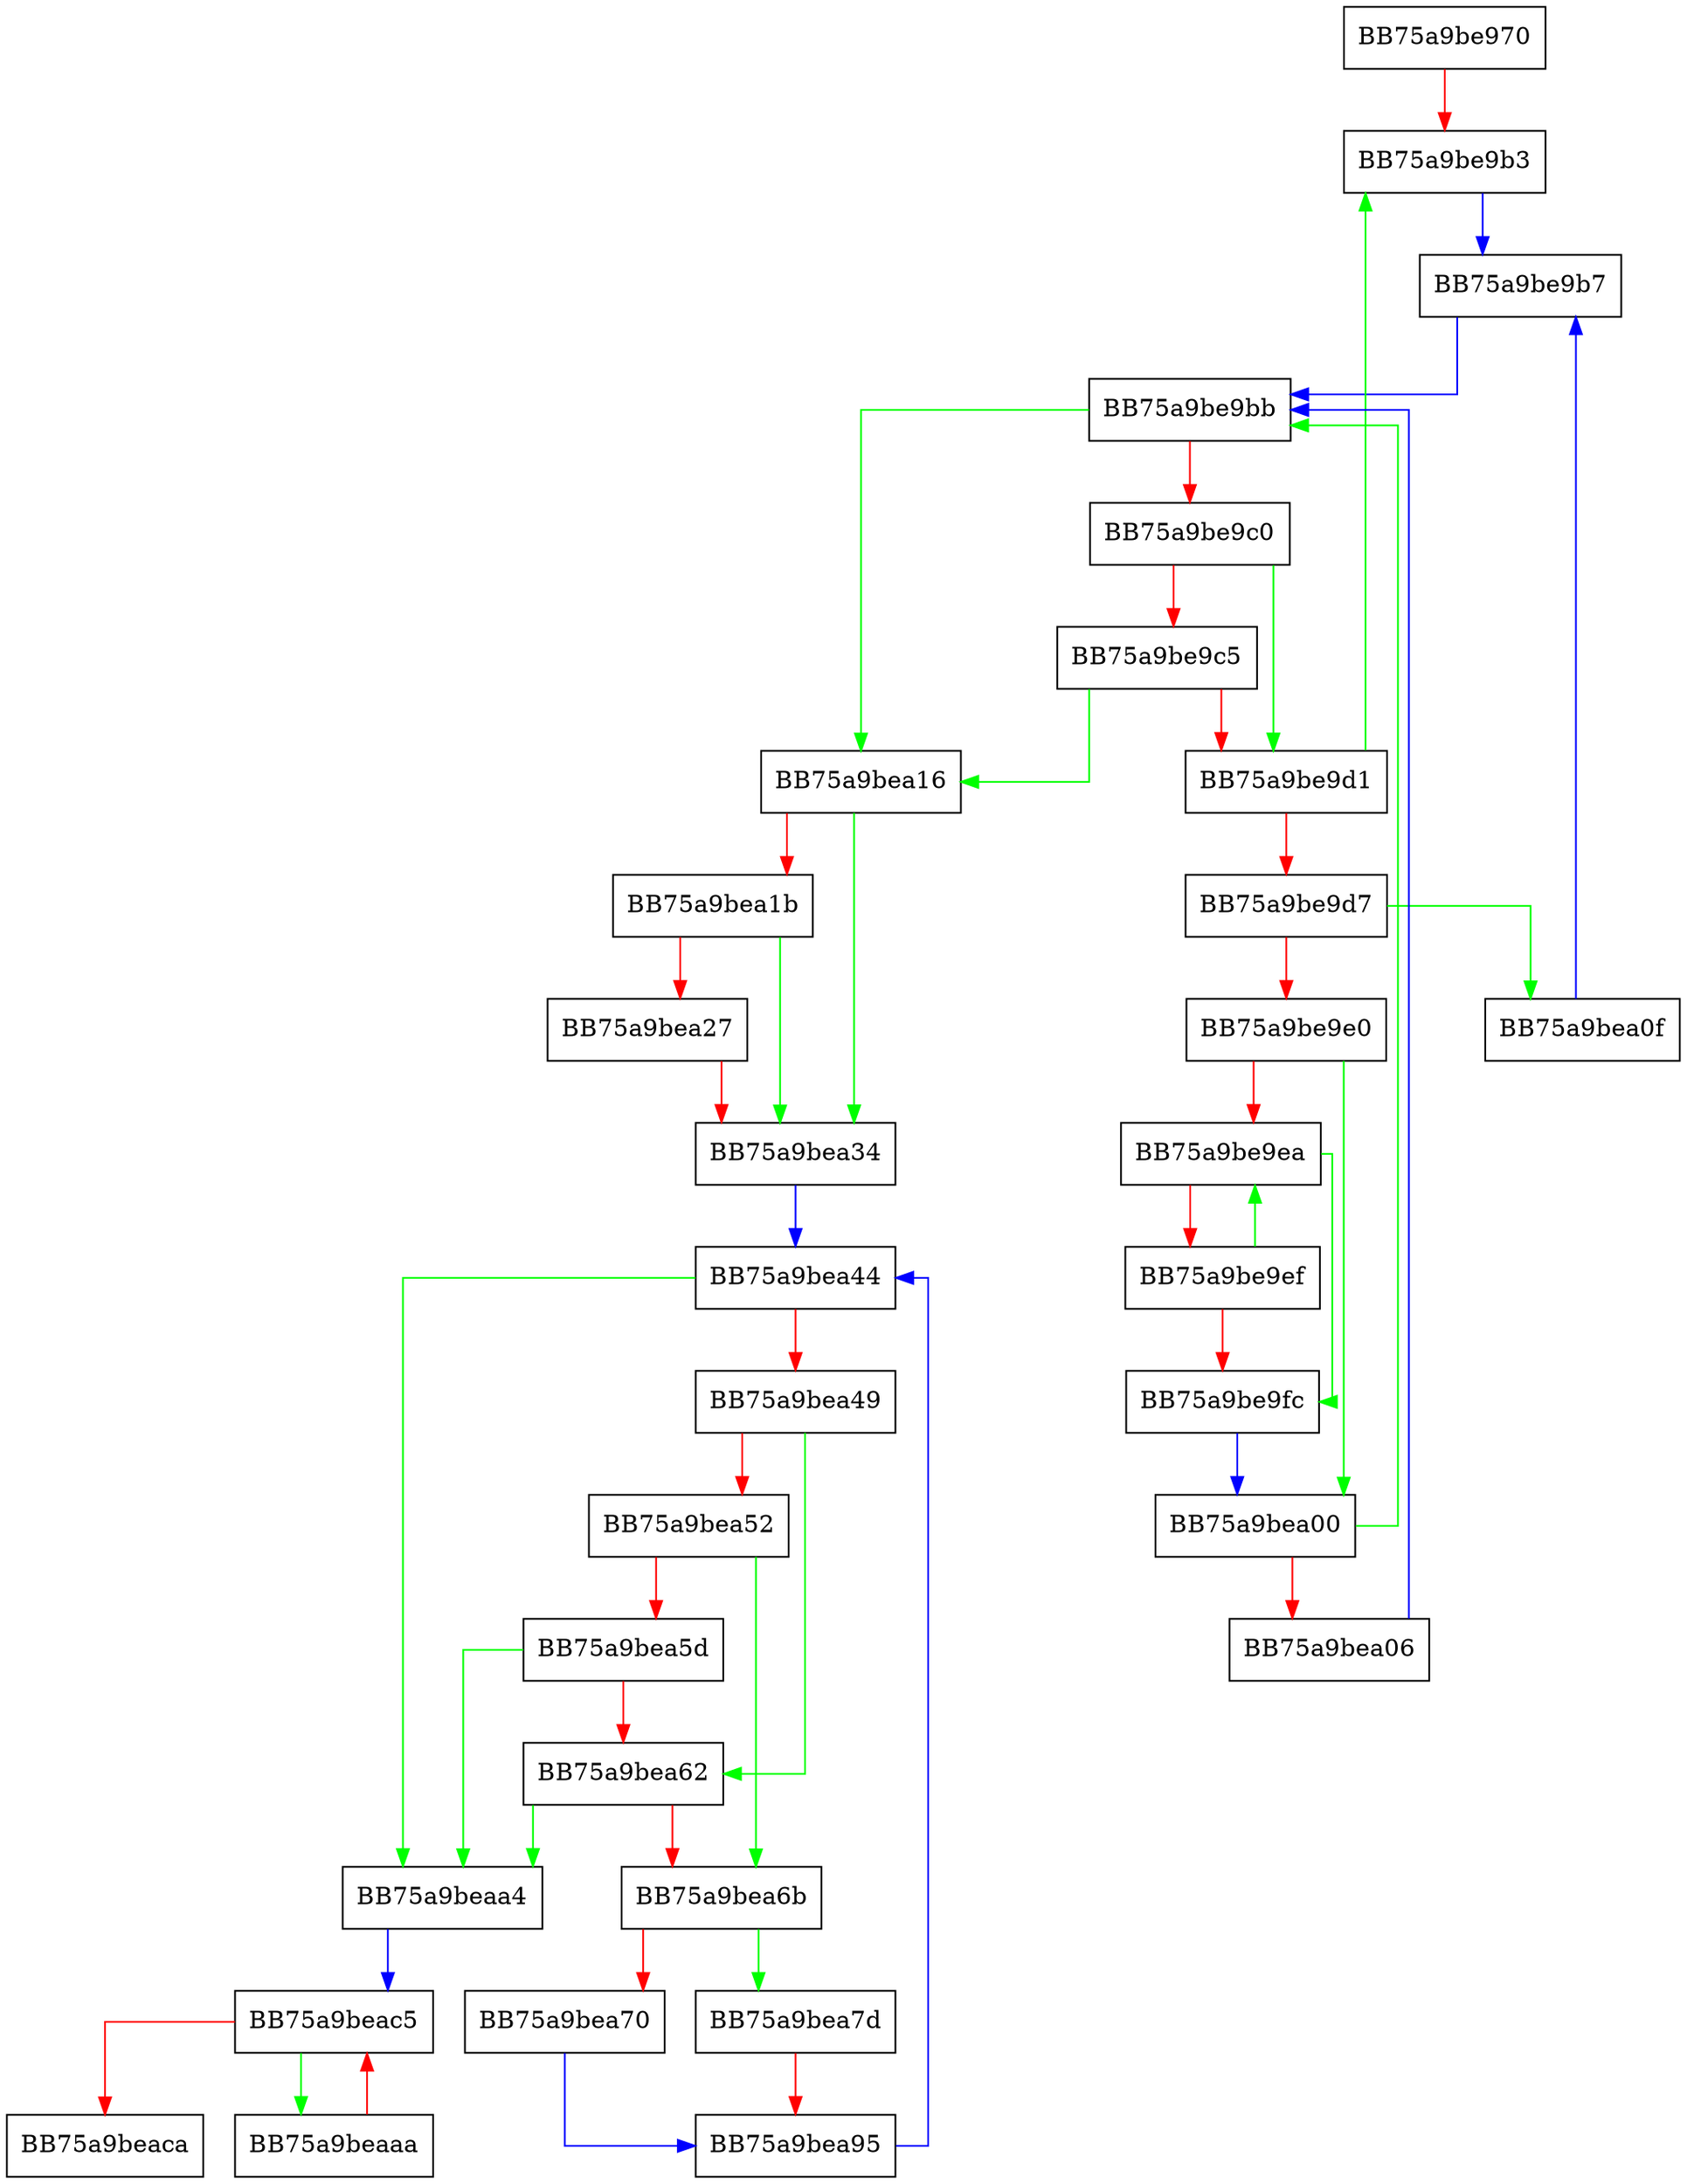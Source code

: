 digraph _remove_overlapping_image_ranges {
  node [shape="box"];
  graph [splines=ortho];
  BB75a9be970 -> BB75a9be9b3 [color="red"];
  BB75a9be9b3 -> BB75a9be9b7 [color="blue"];
  BB75a9be9b7 -> BB75a9be9bb [color="blue"];
  BB75a9be9bb -> BB75a9bea16 [color="green"];
  BB75a9be9bb -> BB75a9be9c0 [color="red"];
  BB75a9be9c0 -> BB75a9be9d1 [color="green"];
  BB75a9be9c0 -> BB75a9be9c5 [color="red"];
  BB75a9be9c5 -> BB75a9bea16 [color="green"];
  BB75a9be9c5 -> BB75a9be9d1 [color="red"];
  BB75a9be9d1 -> BB75a9be9b3 [color="green"];
  BB75a9be9d1 -> BB75a9be9d7 [color="red"];
  BB75a9be9d7 -> BB75a9bea0f [color="green"];
  BB75a9be9d7 -> BB75a9be9e0 [color="red"];
  BB75a9be9e0 -> BB75a9bea00 [color="green"];
  BB75a9be9e0 -> BB75a9be9ea [color="red"];
  BB75a9be9ea -> BB75a9be9fc [color="green"];
  BB75a9be9ea -> BB75a9be9ef [color="red"];
  BB75a9be9ef -> BB75a9be9ea [color="green"];
  BB75a9be9ef -> BB75a9be9fc [color="red"];
  BB75a9be9fc -> BB75a9bea00 [color="blue"];
  BB75a9bea00 -> BB75a9be9bb [color="green"];
  BB75a9bea00 -> BB75a9bea06 [color="red"];
  BB75a9bea06 -> BB75a9be9bb [color="blue"];
  BB75a9bea0f -> BB75a9be9b7 [color="blue"];
  BB75a9bea16 -> BB75a9bea34 [color="green"];
  BB75a9bea16 -> BB75a9bea1b [color="red"];
  BB75a9bea1b -> BB75a9bea34 [color="green"];
  BB75a9bea1b -> BB75a9bea27 [color="red"];
  BB75a9bea27 -> BB75a9bea34 [color="red"];
  BB75a9bea34 -> BB75a9bea44 [color="blue"];
  BB75a9bea44 -> BB75a9beaa4 [color="green"];
  BB75a9bea44 -> BB75a9bea49 [color="red"];
  BB75a9bea49 -> BB75a9bea62 [color="green"];
  BB75a9bea49 -> BB75a9bea52 [color="red"];
  BB75a9bea52 -> BB75a9bea6b [color="green"];
  BB75a9bea52 -> BB75a9bea5d [color="red"];
  BB75a9bea5d -> BB75a9beaa4 [color="green"];
  BB75a9bea5d -> BB75a9bea62 [color="red"];
  BB75a9bea62 -> BB75a9beaa4 [color="green"];
  BB75a9bea62 -> BB75a9bea6b [color="red"];
  BB75a9bea6b -> BB75a9bea7d [color="green"];
  BB75a9bea6b -> BB75a9bea70 [color="red"];
  BB75a9bea70 -> BB75a9bea95 [color="blue"];
  BB75a9bea7d -> BB75a9bea95 [color="red"];
  BB75a9bea95 -> BB75a9bea44 [color="blue"];
  BB75a9beaa4 -> BB75a9beac5 [color="blue"];
  BB75a9beaaa -> BB75a9beac5 [color="red"];
  BB75a9beac5 -> BB75a9beaaa [color="green"];
  BB75a9beac5 -> BB75a9beaca [color="red"];
}
